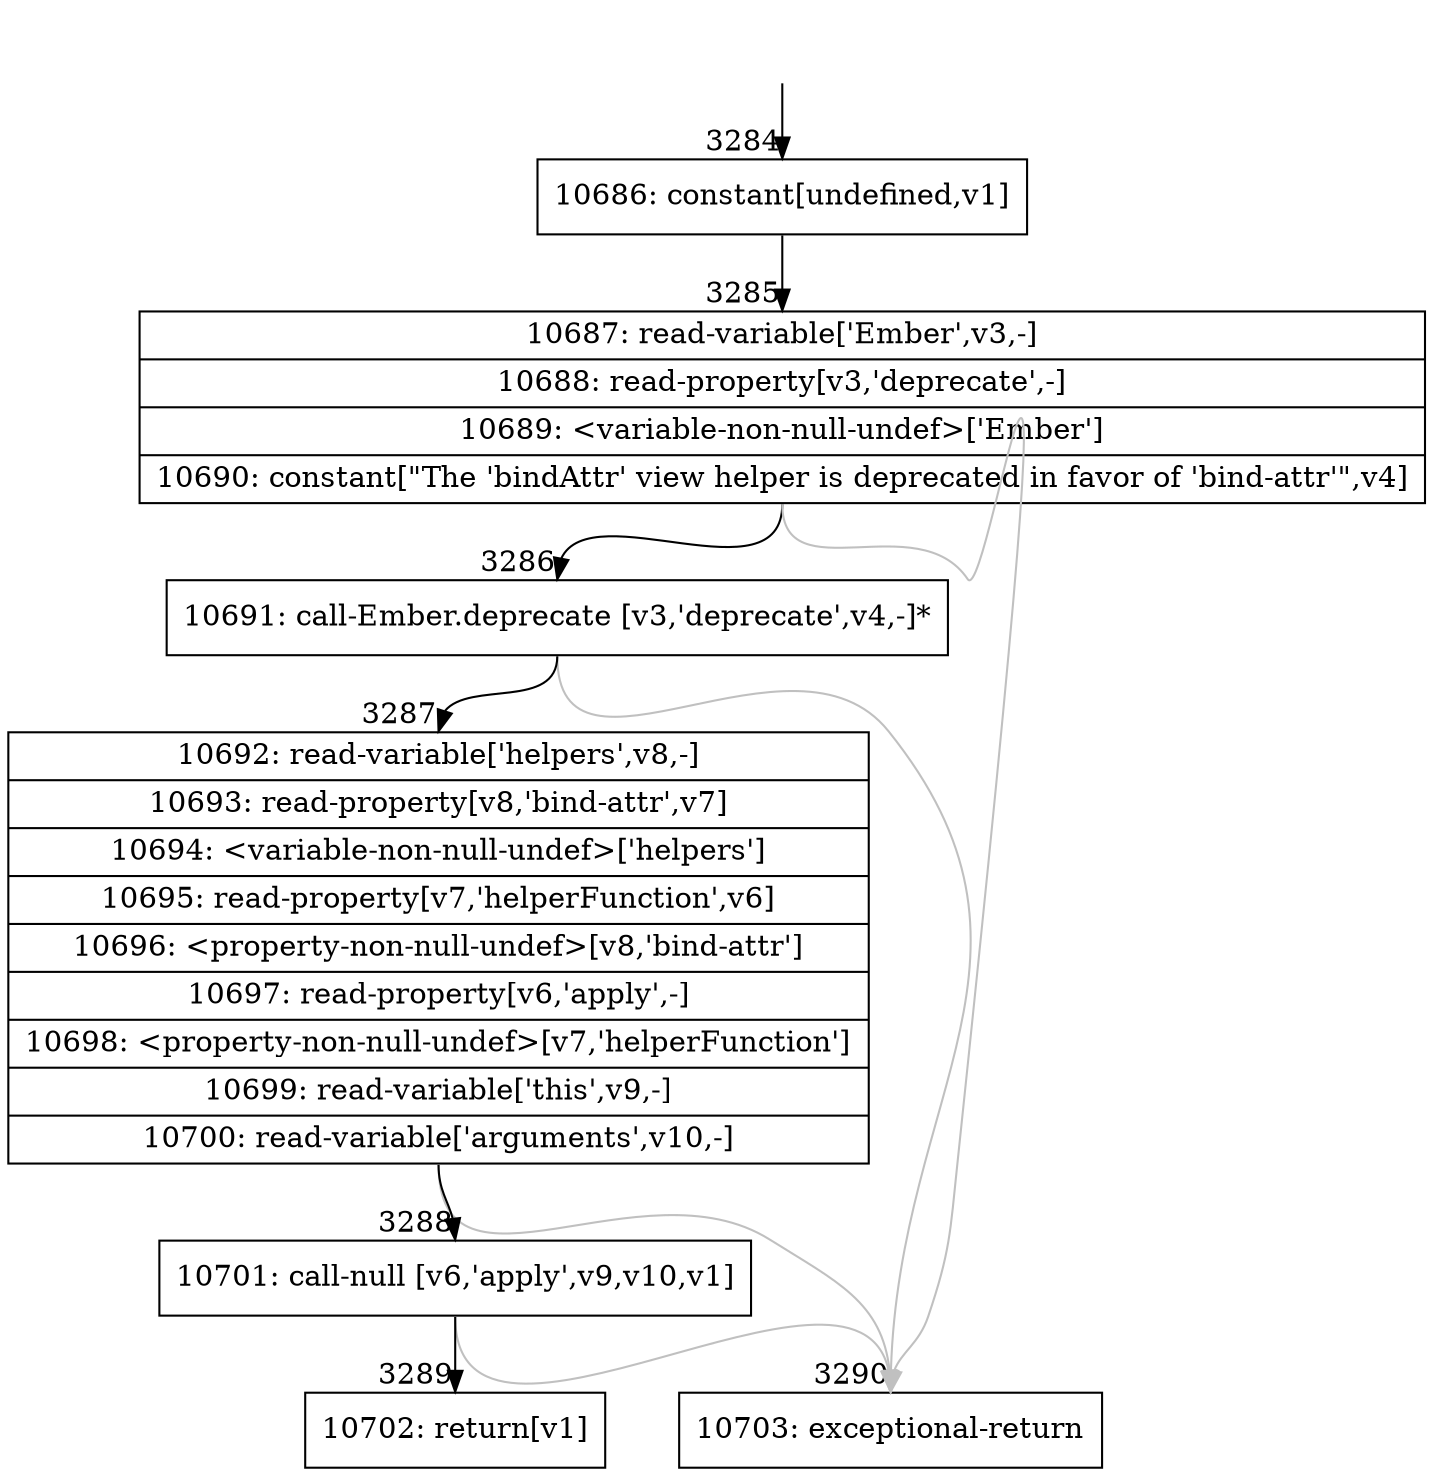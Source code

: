 digraph {
rankdir="TD"
BB_entry262[shape=none,label=""];
BB_entry262 -> BB3284 [tailport=s, headport=n, headlabel="    3284"]
BB3284 [shape=record label="{10686: constant[undefined,v1]}" ] 
BB3284 -> BB3285 [tailport=s, headport=n, headlabel="      3285"]
BB3285 [shape=record label="{10687: read-variable['Ember',v3,-]|10688: read-property[v3,'deprecate',-]|10689: \<variable-non-null-undef\>['Ember']|10690: constant[\"The 'bindAttr' view helper is deprecated in favor of 'bind-attr'\",v4]}" ] 
BB3285 -> BB3286 [tailport=s, headport=n, headlabel="      3286"]
BB3285 -> BB3290 [tailport=s, headport=n, color=gray, headlabel="      3290"]
BB3286 [shape=record label="{10691: call-Ember.deprecate [v3,'deprecate',v4,-]*}" ] 
BB3286 -> BB3287 [tailport=s, headport=n, headlabel="      3287"]
BB3286 -> BB3290 [tailport=s, headport=n, color=gray]
BB3287 [shape=record label="{10692: read-variable['helpers',v8,-]|10693: read-property[v8,'bind-attr',v7]|10694: \<variable-non-null-undef\>['helpers']|10695: read-property[v7,'helperFunction',v6]|10696: \<property-non-null-undef\>[v8,'bind-attr']|10697: read-property[v6,'apply',-]|10698: \<property-non-null-undef\>[v7,'helperFunction']|10699: read-variable['this',v9,-]|10700: read-variable['arguments',v10,-]}" ] 
BB3287 -> BB3288 [tailport=s, headport=n, headlabel="      3288"]
BB3287 -> BB3290 [tailport=s, headport=n, color=gray]
BB3288 [shape=record label="{10701: call-null [v6,'apply',v9,v10,v1]}" ] 
BB3288 -> BB3289 [tailport=s, headport=n, headlabel="      3289"]
BB3288 -> BB3290 [tailport=s, headport=n, color=gray]
BB3289 [shape=record label="{10702: return[v1]}" ] 
BB3290 [shape=record label="{10703: exceptional-return}" ] 
//#$~ 5612
}
